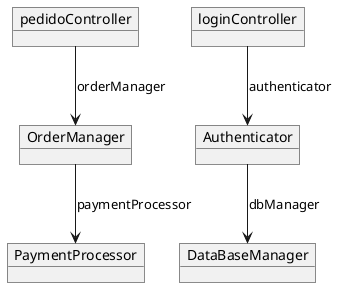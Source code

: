 @startuml UML_Objetos_GestionPizzaDiMama

object pedidoController
object loginController
object OrderManager
object PaymentProcessor
object Authenticator
object DataBaseManager

pedidoController --> OrderManager : orderManager
loginController --> Authenticator : authenticator
OrderManager --> PaymentProcessor : paymentProcessor
Authenticator --> DataBaseManager : dbManager

@enduml
